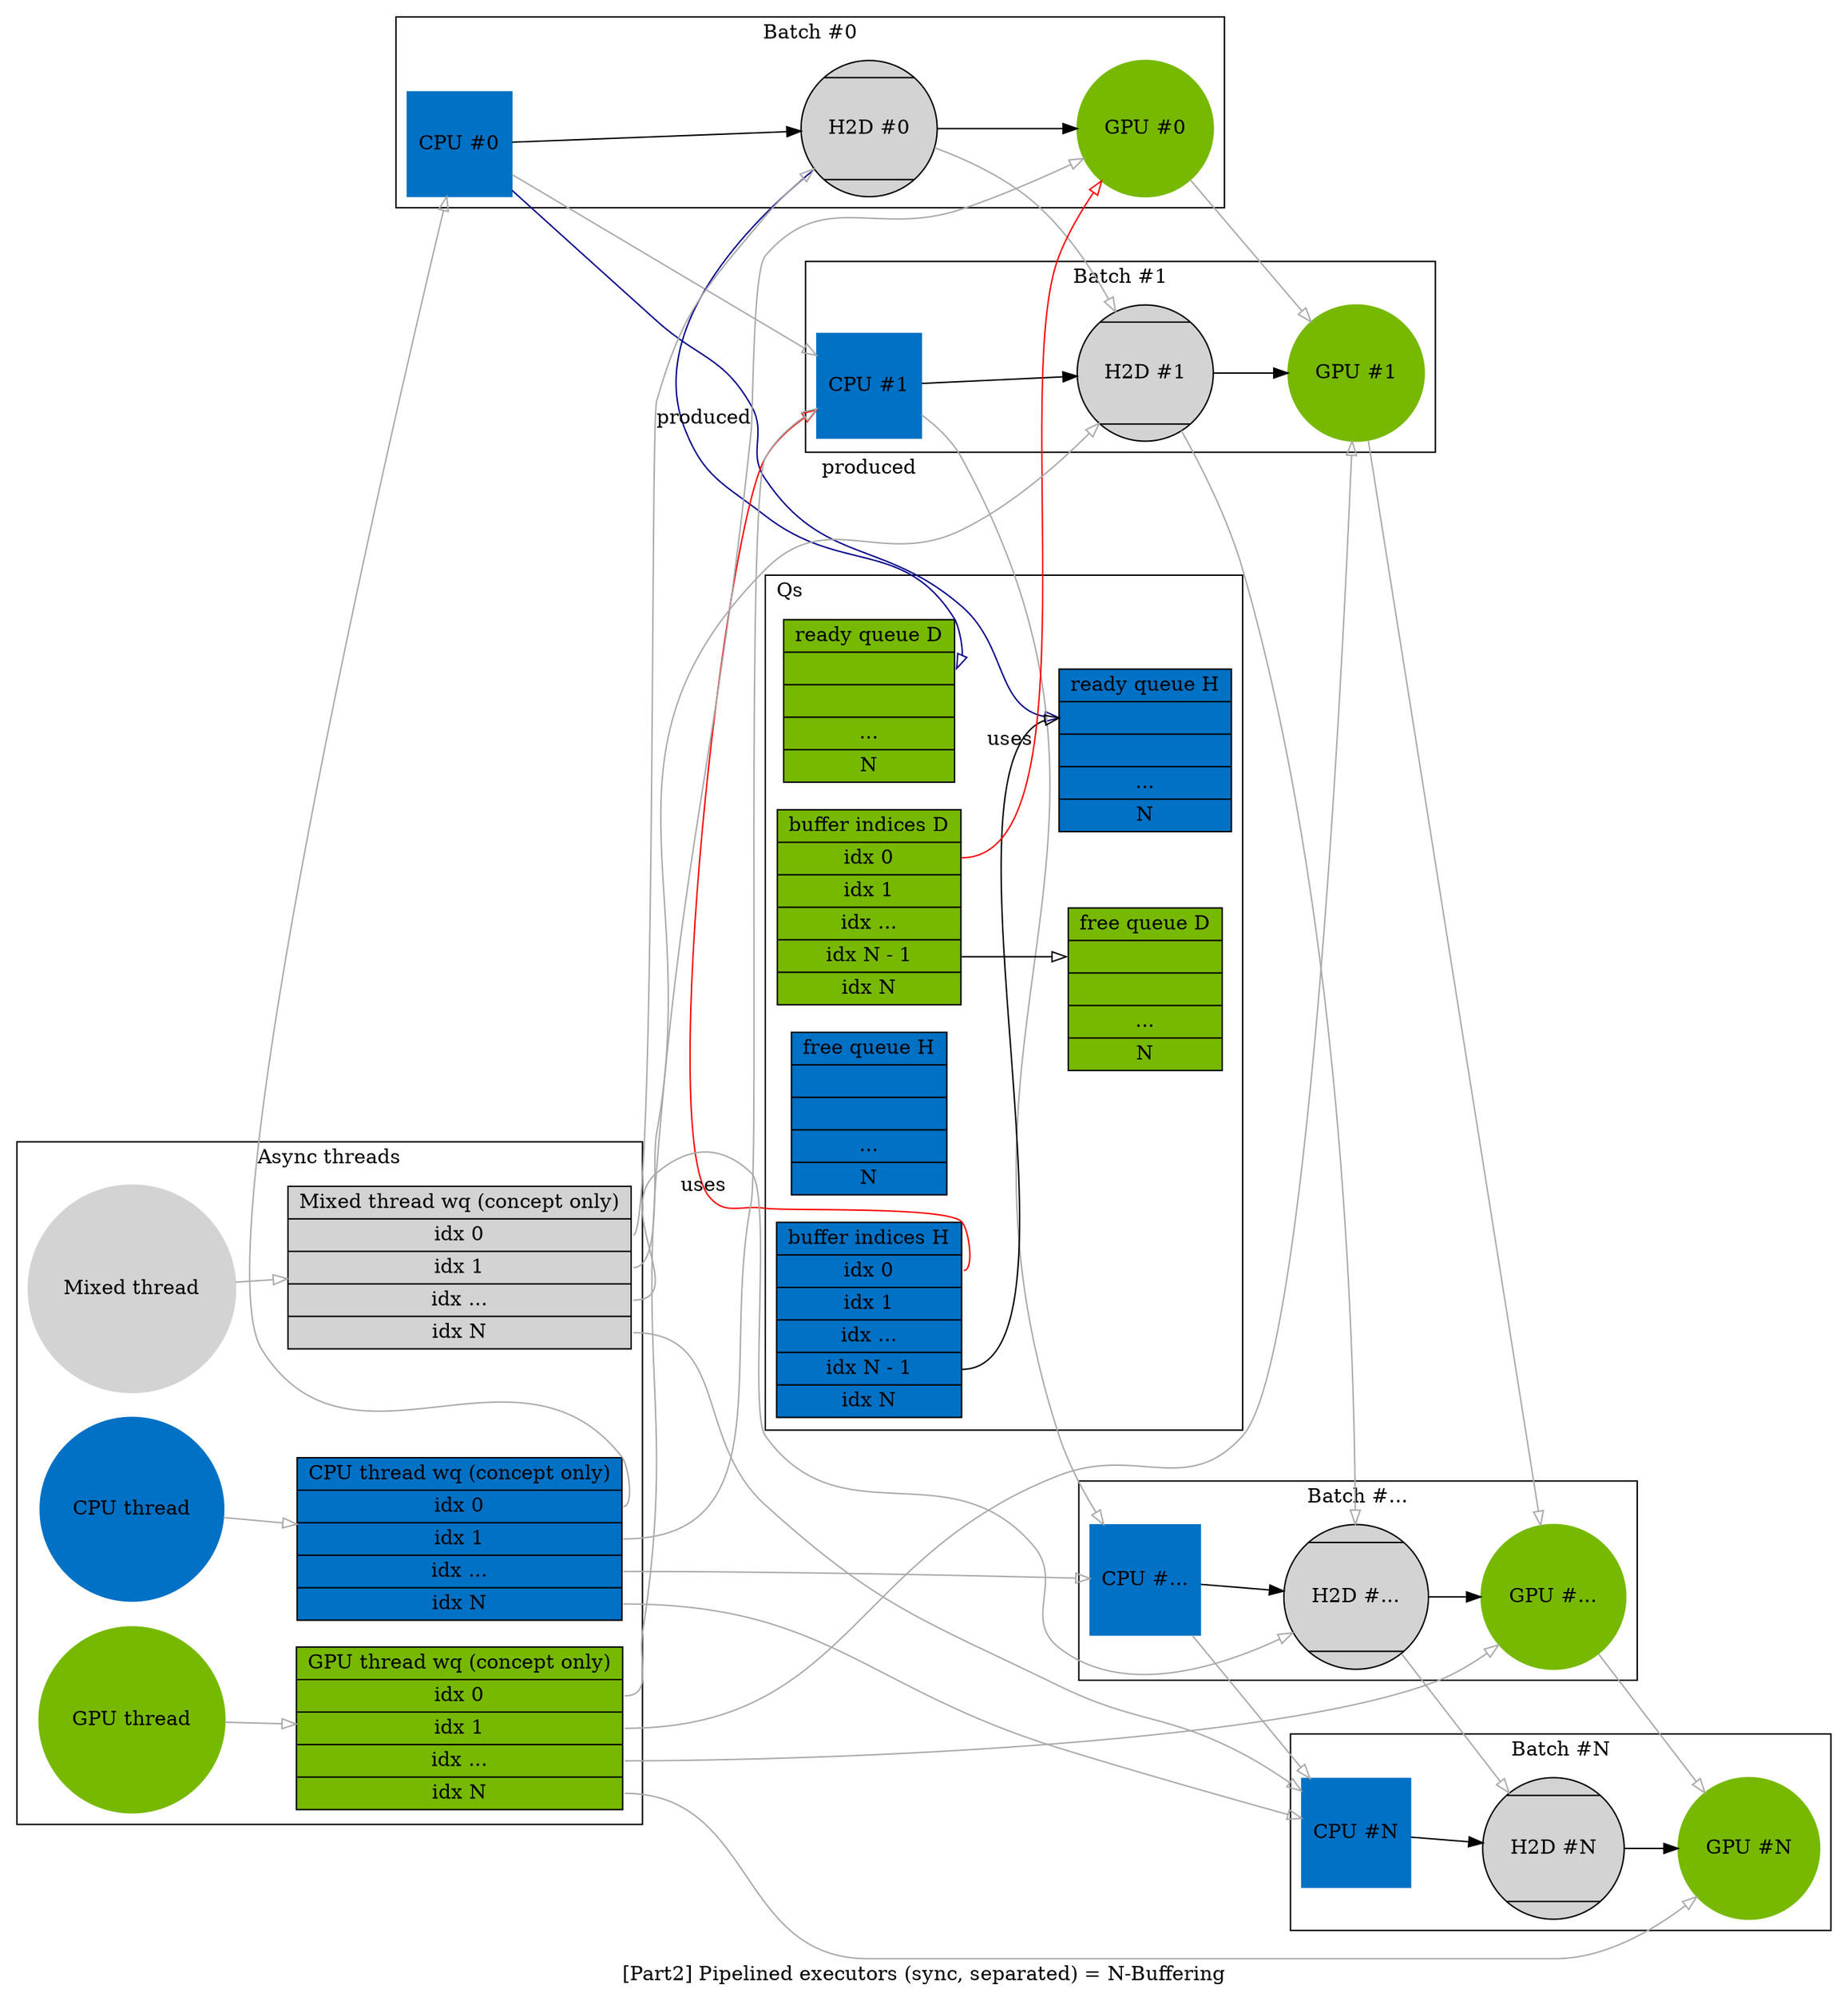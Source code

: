 digraph pipelined_exe {
  label = "[Part2] Pipelined executors (sync, separated) = N-Buffering";

  subgraph cluster_exe0 {
    label = "Batch #0";
    cluster_cpu_stage0 [label="CPU #0" color="#0071c5" style=filled shape=square];
    cluster_mixed_stage0 [label="H2D #0" color=black fillcolor=lightgrey style=filled shape=Mcircle];
    cluster_gpu_stage0 [label="GPU #0", color="#76b900", style=filled shape=circle];
    cluster_cpu_stage0 -> cluster_mixed_stage0 -> cluster_gpu_stage0;
  }

  subgraph cluster_exe1 {
    label = "Batch #1";
    cluster_cpu_stage1 [label="CPU #1" color="#0071c5" style=filled shape=square];
    cluster_mixed_stage1 [label="H2D #1" color=black fillcolor=lightgrey style=filled shape=Mcircle];
    cluster_gpu_stage1 [label="GPU #1", color="#76b900", style=filled shape=circle];
    cluster_cpu_stage1 -> cluster_mixed_stage1 -> cluster_gpu_stage1;
  }

  subgraph cluster_exedotdot {
    label = "Batch #...";
    cluster_cpu_stage_dotdot [label="CPU #..." color="#0071c5" style=filled shape=square];
    cluster_mixed_stage_dotdot [label="H2D #..." color=black fillcolor=lightgrey style=filled shape=Mcircle];
    cluster_gpu_stage_dotdot [label="GPU #...", color="#76b900", style=filled shape=circle];
    cluster_cpu_stage_dotdot -> cluster_mixed_stage_dotdot -> cluster_gpu_stage_dotdot;
  }

  subgraph cluster_exeN {
    label = "Batch #N";
    cluster_cpu_stage_N [label="CPU #N" color="#0071c5" style=filled shape=square];
    cluster_mixed_stage_N [label="H2D #N" color=black fillcolor=lightgrey style=filled shape=Mcircle];
    cluster_gpu_stage_N [label="GPU #N", color="#76b900", style=filled shape=circle];
    cluster_cpu_stage_N -> cluster_mixed_stage_N -> cluster_gpu_stage_N;
  }
  edge [arrowhead=empty color=darkgrey]

  cluster_cpu_stage0 -> cluster_cpu_stage1 -> cluster_cpu_stage_dotdot -> cluster_cpu_stage_N;
  cluster_mixed_stage0 -> cluster_mixed_stage1  -> cluster_mixed_stage_dotdot -> cluster_mixed_stage_N;
  cluster_gpu_stage0 -> cluster_gpu_stage1 ->  cluster_gpu_stage_dotdot -> cluster_gpu_stage_N;

  graph [
    rankdir = "LR";
  ];

  subgraph cluster_N_buffering {
     node [shape = record]
     label = "Qs"
     labeljust=l;
     
     "buffer indices H" [
        label = "buffer indices H|<ih0> idx 0 | <ih1> idx 1 | <ih_dot>  idx ...| <ih_N_1> idx N - 1| <ih_N> idx N"
        shape = record;
        style = filled;
        fillcolor="#0071c5";
     ]

     "buffer indices D" [
        label = "buffer indices D|<id0> idx 0 | <id1> idx 1 | <id_dot>  idx ...| <id_N_1> idx N - 1| <id_N> idx N"
        shape = record;
        style = filled;
        fillcolor="#76b900";
     ]

     "free queue H" [
        label = "free queue H| <fqh0>  | <fqh1>  | <fqh_dot>  ...| <fqh_N>  N"
        shape = record;
        style = filled;
        fillcolor="#0071c5";
     ]

     "free queue D" [
        label = "free queue D| <fqd0>  | <fqd1>  | <fqd_dot>  ...| <fqd_N>  N"
        shape = record;
        style = filled;
        fillcolor="#76b900";
     ]

     "ready queue H" [
        label = "ready queue H| <rqh0>  | <rqh1>  | <rqh_dot>  ...| <rqh_N>  N"
        shape = record;
        style = filled;
        fillcolor="#0071c5";
     ]

     "ready queue D" [
        label = "ready queue D| <rqd0>  | <rqd1>  | <rqd_dot>  ...| <rqd_N>  N"
        shape = record;
        style = filled;
        fillcolor="#76b900";
     ]

     edge [color=red label="uses" labelcolor="red"]
     "buffer indices D":id0 -> cluster_gpu_stage0 [id = 0];
     "buffer indices H":ih0 -> cluster_cpu_stage1 [id = 1];

     edge [color=black label=""];
     "buffer indices H":ih_N_1 -> "ready queue H":rqh0 [id = 2];
     "buffer indices D":id_N_1 -> "free queue D":fqd0 [id = 3];


     edge [color=darkblue label="produced"]
     cluster_mixed_stage0 -> "ready queue D":rqd0 [id = 4];
     cluster_cpu_stage0 -> "ready queue H":rqh0 [id = 5];

  }

  subgraph cluster_threads {
     label = "Async threads"

     "CPU wq" [
        label = "CPU thread wq (concept only)|<c0> idx 0 | <c1> idx 1 | <c_dot>  idx ...| <c_N> idx N"
        shape = record;
        style = filled;
        fillcolor="#0071c5";
     ]

     "Mixed wq" [
        label = "Mixed thread wq (concept only)|<m0> idx 0 | <m1> idx 1 | <m_dot>  idx ...| <m_N> idx N"
        shape = record;
        style = filled;
        fillcolor=lightgrey;
     ]
     
     "GPU wq" [
        label = "GPU thread wq (concept only)|<g0> idx 0 | <g1> idx 1 | <g_dot>  idx ...| <g_N> idx N"
        shape = record;
        style = filled;
        fillcolor="#76b900";
     ]

     cpu_thread [label="CPU thread" shape=circle style=filled color="#0071c5"];
     mixed_thread [label="Mixed thread" shape=circle style=filled color=lightgrey]
     gpu_thread [label="GPU thread" shape=circle style=filled color="#76b900"];

     cpu_thread -> "CPU wq";
     mixed_thread -> "Mixed wq";
     gpu_thread -> "GPU wq";

     edge [color=darkgrey]
     "CPU wq":c0 -> cluster_cpu_stage0
     "CPU wq":c1 -> cluster_cpu_stage1
     "CPU wq":c_dot -> cluster_cpu_stage_dotdot
     "CPU wq":c_N -> cluster_cpu_stage_N

     "Mixed wq":m0 -> cluster_mixed_stage0
     "Mixed wq":m1 -> cluster_mixed_stage1
     "Mixed wq":m_dot -> cluster_mixed_stage_dotdot
     "Mixed wq":m_N -> cluster_cpu_stage_N

     "GPU wq":g0 -> cluster_gpu_stage0
     "GPU wq":g1 -> cluster_gpu_stage1
     "GPU wq":g_dot -> cluster_gpu_stage_dotdot
     "GPU wq":g_N -> cluster_gpu_stage_N
  }
}
